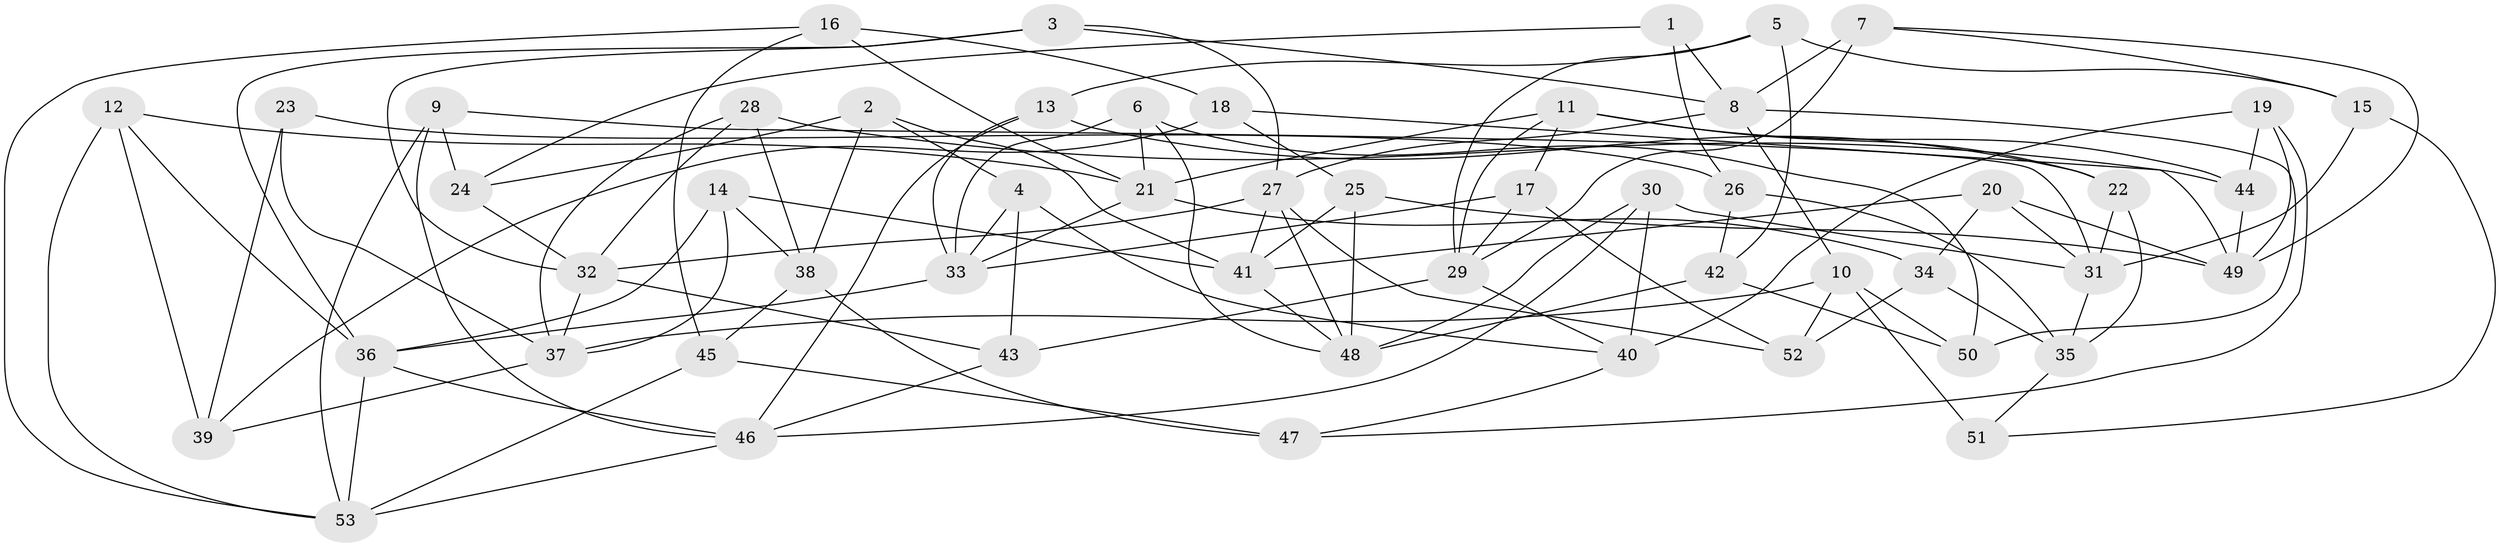 // original degree distribution, {4: 1.0}
// Generated by graph-tools (version 1.1) at 2025/38/03/04/25 23:38:09]
// undirected, 53 vertices, 121 edges
graph export_dot {
  node [color=gray90,style=filled];
  1;
  2;
  3;
  4;
  5;
  6;
  7;
  8;
  9;
  10;
  11;
  12;
  13;
  14;
  15;
  16;
  17;
  18;
  19;
  20;
  21;
  22;
  23;
  24;
  25;
  26;
  27;
  28;
  29;
  30;
  31;
  32;
  33;
  34;
  35;
  36;
  37;
  38;
  39;
  40;
  41;
  42;
  43;
  44;
  45;
  46;
  47;
  48;
  49;
  50;
  51;
  52;
  53;
  1 -- 8 [weight=1.0];
  1 -- 24 [weight=1.0];
  1 -- 26 [weight=2.0];
  2 -- 4 [weight=1.0];
  2 -- 24 [weight=1.0];
  2 -- 38 [weight=1.0];
  2 -- 41 [weight=1.0];
  3 -- 8 [weight=1.0];
  3 -- 27 [weight=1.0];
  3 -- 32 [weight=1.0];
  3 -- 36 [weight=1.0];
  4 -- 33 [weight=1.0];
  4 -- 40 [weight=1.0];
  4 -- 43 [weight=1.0];
  5 -- 13 [weight=1.0];
  5 -- 15 [weight=1.0];
  5 -- 29 [weight=1.0];
  5 -- 42 [weight=1.0];
  6 -- 21 [weight=1.0];
  6 -- 33 [weight=1.0];
  6 -- 48 [weight=1.0];
  6 -- 50 [weight=1.0];
  7 -- 8 [weight=1.0];
  7 -- 15 [weight=1.0];
  7 -- 29 [weight=1.0];
  7 -- 49 [weight=1.0];
  8 -- 10 [weight=1.0];
  8 -- 27 [weight=1.0];
  8 -- 50 [weight=1.0];
  9 -- 24 [weight=1.0];
  9 -- 31 [weight=1.0];
  9 -- 46 [weight=1.0];
  9 -- 53 [weight=1.0];
  10 -- 37 [weight=1.0];
  10 -- 50 [weight=1.0];
  10 -- 51 [weight=2.0];
  10 -- 52 [weight=1.0];
  11 -- 17 [weight=1.0];
  11 -- 21 [weight=1.0];
  11 -- 22 [weight=2.0];
  11 -- 29 [weight=1.0];
  11 -- 44 [weight=1.0];
  12 -- 21 [weight=1.0];
  12 -- 36 [weight=1.0];
  12 -- 39 [weight=1.0];
  12 -- 53 [weight=1.0];
  13 -- 22 [weight=1.0];
  13 -- 33 [weight=1.0];
  13 -- 46 [weight=1.0];
  14 -- 36 [weight=1.0];
  14 -- 37 [weight=1.0];
  14 -- 38 [weight=1.0];
  14 -- 41 [weight=1.0];
  15 -- 31 [weight=1.0];
  15 -- 51 [weight=1.0];
  16 -- 18 [weight=1.0];
  16 -- 21 [weight=1.0];
  16 -- 45 [weight=1.0];
  16 -- 53 [weight=1.0];
  17 -- 29 [weight=1.0];
  17 -- 33 [weight=1.0];
  17 -- 52 [weight=1.0];
  18 -- 25 [weight=1.0];
  18 -- 39 [weight=1.0];
  18 -- 49 [weight=1.0];
  19 -- 40 [weight=1.0];
  19 -- 44 [weight=1.0];
  19 -- 47 [weight=1.0];
  19 -- 49 [weight=1.0];
  20 -- 31 [weight=1.0];
  20 -- 34 [weight=1.0];
  20 -- 41 [weight=1.0];
  20 -- 49 [weight=1.0];
  21 -- 33 [weight=1.0];
  21 -- 34 [weight=1.0];
  22 -- 31 [weight=1.0];
  22 -- 35 [weight=2.0];
  23 -- 26 [weight=2.0];
  23 -- 37 [weight=1.0];
  23 -- 39 [weight=1.0];
  24 -- 32 [weight=1.0];
  25 -- 41 [weight=1.0];
  25 -- 48 [weight=1.0];
  25 -- 49 [weight=1.0];
  26 -- 35 [weight=1.0];
  26 -- 42 [weight=1.0];
  27 -- 32 [weight=1.0];
  27 -- 41 [weight=1.0];
  27 -- 48 [weight=1.0];
  27 -- 52 [weight=1.0];
  28 -- 32 [weight=1.0];
  28 -- 37 [weight=1.0];
  28 -- 38 [weight=1.0];
  28 -- 44 [weight=1.0];
  29 -- 40 [weight=1.0];
  29 -- 43 [weight=1.0];
  30 -- 31 [weight=1.0];
  30 -- 40 [weight=1.0];
  30 -- 46 [weight=1.0];
  30 -- 48 [weight=1.0];
  31 -- 35 [weight=1.0];
  32 -- 37 [weight=1.0];
  32 -- 43 [weight=1.0];
  33 -- 36 [weight=1.0];
  34 -- 35 [weight=1.0];
  34 -- 52 [weight=1.0];
  35 -- 51 [weight=1.0];
  36 -- 46 [weight=1.0];
  36 -- 53 [weight=1.0];
  37 -- 39 [weight=1.0];
  38 -- 45 [weight=1.0];
  38 -- 47 [weight=2.0];
  40 -- 47 [weight=2.0];
  41 -- 48 [weight=1.0];
  42 -- 48 [weight=1.0];
  42 -- 50 [weight=1.0];
  43 -- 46 [weight=1.0];
  44 -- 49 [weight=1.0];
  45 -- 47 [weight=1.0];
  45 -- 53 [weight=1.0];
  46 -- 53 [weight=1.0];
}
